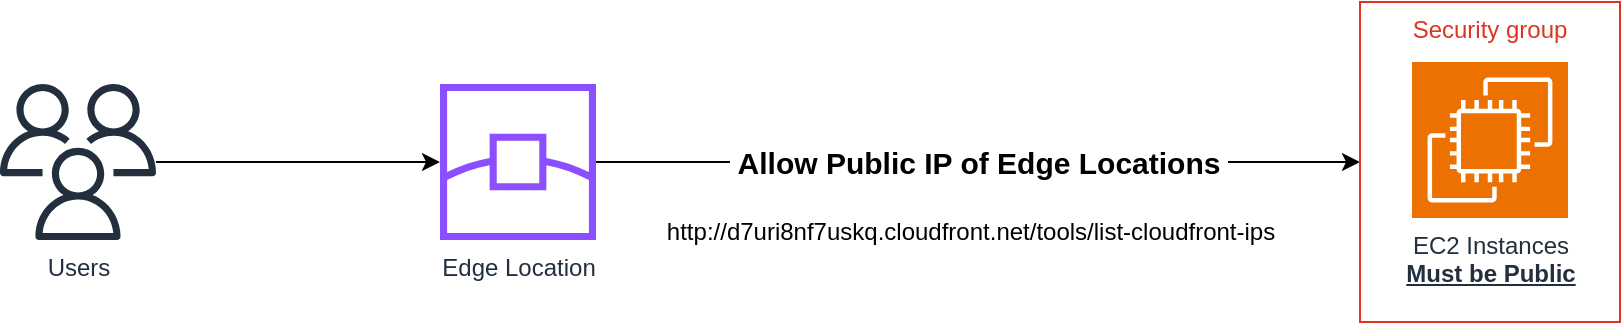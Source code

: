 <mxfile version="26.0.4">
  <diagram name="Page-1" id="uXTg2ChlSyyvy5gXRrzg">
    <mxGraphModel dx="1393" dy="1498" grid="1" gridSize="10" guides="1" tooltips="1" connect="1" arrows="1" fold="1" page="1" pageScale="1" pageWidth="850" pageHeight="1100" math="0" shadow="0">
      <root>
        <mxCell id="0" />
        <mxCell id="1" parent="0" />
        <mxCell id="kIfJIDEljbvmFQx4l9QN-5" style="edgeStyle=orthogonalEdgeStyle;rounded=0;orthogonalLoop=1;jettySize=auto;html=1;" edge="1" parent="1" source="kIfJIDEljbvmFQx4l9QN-1" target="kIfJIDEljbvmFQx4l9QN-2">
          <mxGeometry relative="1" as="geometry" />
        </mxCell>
        <mxCell id="kIfJIDEljbvmFQx4l9QN-1" value="Users" style="sketch=0;outlineConnect=0;fontColor=#232F3E;gradientColor=none;fillColor=#232F3D;strokeColor=none;dashed=0;verticalLabelPosition=bottom;verticalAlign=top;align=center;html=1;fontSize=12;fontStyle=0;aspect=fixed;pointerEvents=1;shape=mxgraph.aws4.users;" vertex="1" parent="1">
          <mxGeometry x="20" y="501" width="78" height="78" as="geometry" />
        </mxCell>
        <mxCell id="kIfJIDEljbvmFQx4l9QN-6" value="&amp;nbsp;Allow Public IP of Edge Locations&amp;nbsp;" style="edgeStyle=orthogonalEdgeStyle;rounded=0;orthogonalLoop=1;jettySize=auto;html=1;fontSize=15;fontStyle=1" edge="1" parent="1" source="kIfJIDEljbvmFQx4l9QN-2" target="kIfJIDEljbvmFQx4l9QN-4">
          <mxGeometry relative="1" as="geometry" />
        </mxCell>
        <mxCell id="kIfJIDEljbvmFQx4l9QN-2" value="Edge Location" style="sketch=0;outlineConnect=0;fontColor=#232F3E;gradientColor=none;fillColor=#8C4FFF;strokeColor=none;dashed=0;verticalLabelPosition=bottom;verticalAlign=top;align=center;html=1;fontSize=12;fontStyle=0;aspect=fixed;pointerEvents=1;shape=mxgraph.aws4.edge_location;" vertex="1" parent="1">
          <mxGeometry x="240" y="501" width="78" height="78" as="geometry" />
        </mxCell>
        <mxCell id="kIfJIDEljbvmFQx4l9QN-3" value="EC2 Instances&lt;div&gt;&lt;b&gt;&lt;u&gt;Must be Public&lt;/u&gt;&lt;/b&gt;&lt;/div&gt;" style="sketch=0;points=[[0,0,0],[0.25,0,0],[0.5,0,0],[0.75,0,0],[1,0,0],[0,1,0],[0.25,1,0],[0.5,1,0],[0.75,1,0],[1,1,0],[0,0.25,0],[0,0.5,0],[0,0.75,0],[1,0.25,0],[1,0.5,0],[1,0.75,0]];outlineConnect=0;fontColor=#232F3E;fillColor=#ED7100;strokeColor=#ffffff;dashed=0;verticalLabelPosition=bottom;verticalAlign=top;align=center;html=1;fontSize=12;fontStyle=0;aspect=fixed;shape=mxgraph.aws4.resourceIcon;resIcon=mxgraph.aws4.ec2;" vertex="1" parent="1">
          <mxGeometry x="726" y="490" width="78" height="78" as="geometry" />
        </mxCell>
        <mxCell id="kIfJIDEljbvmFQx4l9QN-4" value="Security group" style="fillColor=none;strokeColor=#DD3522;verticalAlign=top;fontStyle=0;fontColor=#DD3522;whiteSpace=wrap;html=1;" vertex="1" parent="1">
          <mxGeometry x="700" y="460" width="130" height="160" as="geometry" />
        </mxCell>
        <mxCell id="kIfJIDEljbvmFQx4l9QN-7" value="http://d7uri8nf7uskq.cloudfront.net/tools/list-cloudfront-ips" style="text;html=1;align=center;verticalAlign=middle;resizable=0;points=[];autosize=1;strokeColor=none;fillColor=none;" vertex="1" parent="1">
          <mxGeometry x="340" y="560" width="330" height="30" as="geometry" />
        </mxCell>
      </root>
    </mxGraphModel>
  </diagram>
</mxfile>
